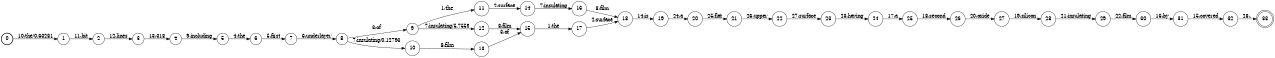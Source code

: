 digraph FST {
rankdir = LR;
size = "8.5,11";
label = "";
center = 1;
orientation = Portrait;
ranksep = "0.4";
nodesep = "0.25";
0 [label = "0", shape = circle, style = bold, fontsize = 14]
	0 -> 1 [label = "10:the/0.63281", fontsize = 14];
1 [label = "1", shape = circle, style = solid, fontsize = 14]
	1 -> 2 [label = "11:bit", fontsize = 14];
2 [label = "2", shape = circle, style = solid, fontsize = 14]
	2 -> 3 [label = "12:lines", fontsize = 14];
3 [label = "3", shape = circle, style = solid, fontsize = 14]
	3 -> 4 [label = "13:318", fontsize = 14];
4 [label = "4", shape = circle, style = solid, fontsize = 14]
	4 -> 5 [label = "9:including", fontsize = 14];
5 [label = "5", shape = circle, style = solid, fontsize = 14]
	5 -> 6 [label = "4:the", fontsize = 14];
6 [label = "6", shape = circle, style = solid, fontsize = 14]
	6 -> 7 [label = "5:first", fontsize = 14];
7 [label = "7", shape = circle, style = solid, fontsize = 14]
	7 -> 8 [label = "6:underlayer", fontsize = 14];
8 [label = "8", shape = circle, style = solid, fontsize = 14]
	8 -> 9 [label = "3:of", fontsize = 14];
	8 -> 10 [label = "7:insulating/0.12793", fontsize = 14];
9 [label = "9", shape = circle, style = solid, fontsize = 14]
	9 -> 12 [label = "7:insulating/5.7559", fontsize = 14];
	9 -> 11 [label = "1:the", fontsize = 14];
10 [label = "10", shape = circle, style = solid, fontsize = 14]
	10 -> 13 [label = "8:film", fontsize = 14];
11 [label = "11", shape = circle, style = solid, fontsize = 14]
	11 -> 14 [label = "2:surface", fontsize = 14];
12 [label = "12", shape = circle, style = solid, fontsize = 14]
	12 -> 15 [label = "8:film", fontsize = 14];
13 [label = "13", shape = circle, style = solid, fontsize = 14]
	13 -> 15 [label = "3:of", fontsize = 14];
14 [label = "14", shape = circle, style = solid, fontsize = 14]
	14 -> 16 [label = "7:insulating", fontsize = 14];
15 [label = "15", shape = circle, style = solid, fontsize = 14]
	15 -> 17 [label = "1:the", fontsize = 14];
16 [label = "16", shape = circle, style = solid, fontsize = 14]
	16 -> 18 [label = "8:film", fontsize = 14];
17 [label = "17", shape = circle, style = solid, fontsize = 14]
	17 -> 18 [label = "2:surface", fontsize = 14];
18 [label = "18", shape = circle, style = solid, fontsize = 14]
	18 -> 19 [label = "14:is", fontsize = 14];
19 [label = "19", shape = circle, style = solid, fontsize = 14]
	19 -> 20 [label = "24:a", fontsize = 14];
20 [label = "20", shape = circle, style = solid, fontsize = 14]
	20 -> 21 [label = "25:flat", fontsize = 14];
21 [label = "21", shape = circle, style = solid, fontsize = 14]
	21 -> 22 [label = "26:upper", fontsize = 14];
22 [label = "22", shape = circle, style = solid, fontsize = 14]
	22 -> 23 [label = "27:surface", fontsize = 14];
23 [label = "23", shape = circle, style = solid, fontsize = 14]
	23 -> 24 [label = "23:having", fontsize = 14];
24 [label = "24", shape = circle, style = solid, fontsize = 14]
	24 -> 25 [label = "17:a", fontsize = 14];
25 [label = "25", shape = circle, style = solid, fontsize = 14]
	25 -> 26 [label = "18:second", fontsize = 14];
26 [label = "26", shape = circle, style = solid, fontsize = 14]
	26 -> 27 [label = "20:oxide", fontsize = 14];
27 [label = "27", shape = circle, style = solid, fontsize = 14]
	27 -> 28 [label = "19:silicon", fontsize = 14];
28 [label = "28", shape = circle, style = solid, fontsize = 14]
	28 -> 29 [label = "21:insulating", fontsize = 14];
29 [label = "29", shape = circle, style = solid, fontsize = 14]
	29 -> 30 [label = "22:film", fontsize = 14];
30 [label = "30", shape = circle, style = solid, fontsize = 14]
	30 -> 31 [label = "16:by", fontsize = 14];
31 [label = "31", shape = circle, style = solid, fontsize = 14]
	31 -> 32 [label = "15:covered", fontsize = 14];
32 [label = "32", shape = circle, style = solid, fontsize = 14]
	32 -> 33 [label = "28:.", fontsize = 14];
33 [label = "33", shape = doublecircle, style = solid, fontsize = 14]
}
